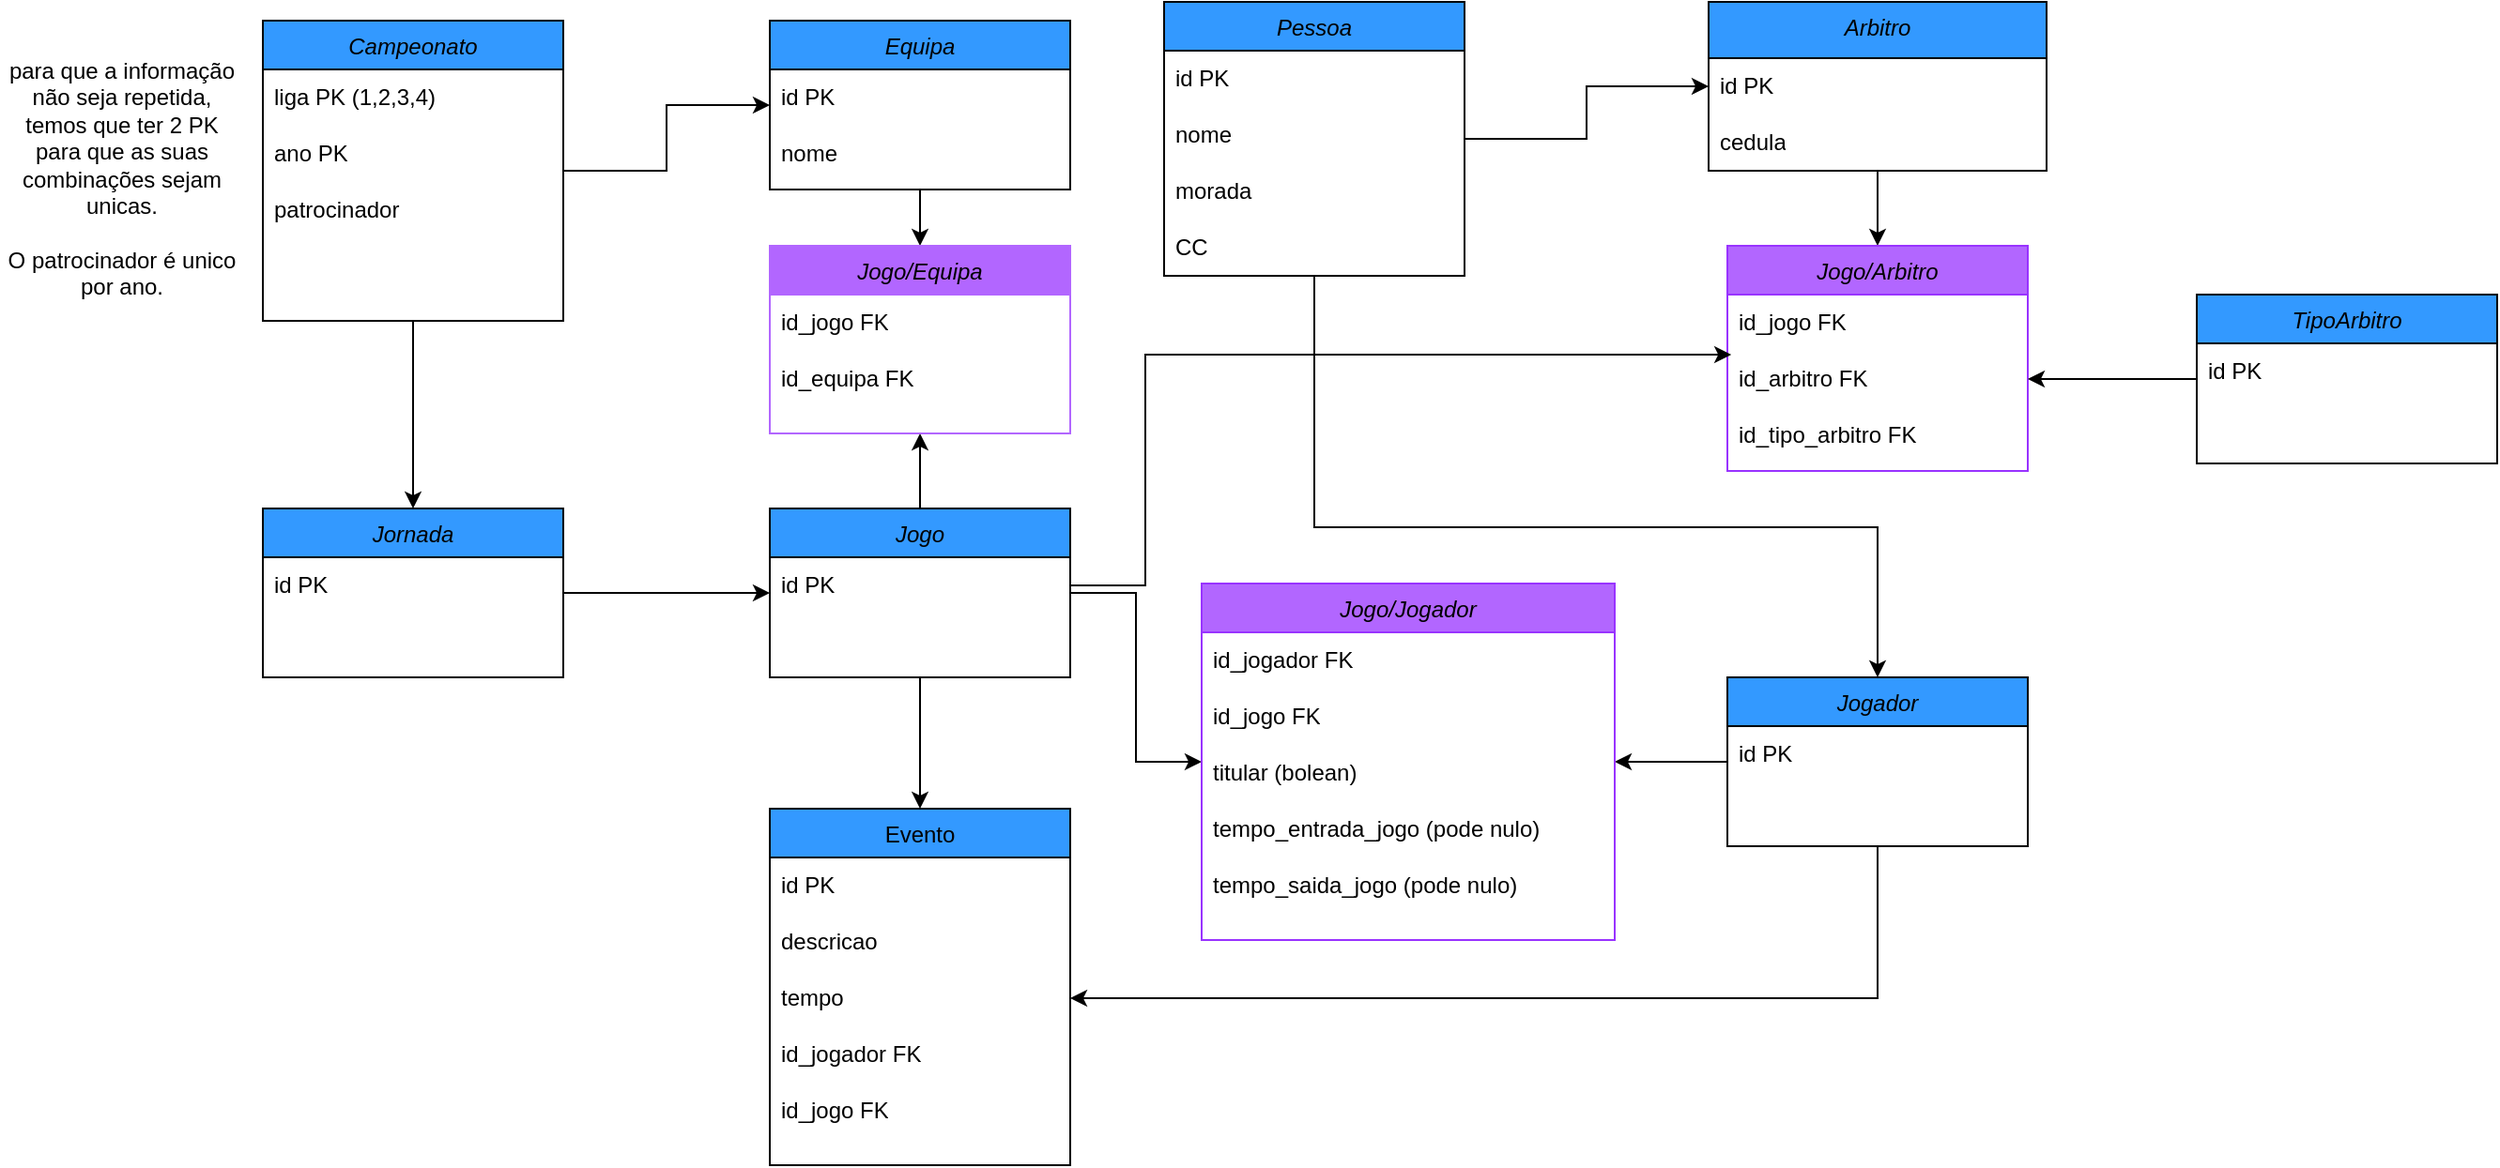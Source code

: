 <mxfile version="22.0.0" type="onedrive">
  <diagram id="C5RBs43oDa-KdzZeNtuy" name="Page-1">
    <mxGraphModel grid="1" page="1" gridSize="10" guides="1" tooltips="1" connect="1" arrows="1" fold="1" pageScale="1" pageWidth="827" pageHeight="1169" math="0" shadow="0">
      <root>
        <mxCell id="WIyWlLk6GJQsqaUBKTNV-0" />
        <mxCell id="WIyWlLk6GJQsqaUBKTNV-1" parent="WIyWlLk6GJQsqaUBKTNV-0" />
        <mxCell id="hO6Tx1TdacrwqpcjCj2V-28" style="edgeStyle=orthogonalEdgeStyle;rounded=0;orthogonalLoop=1;jettySize=auto;html=1;exitX=1;exitY=0.5;exitDx=0;exitDy=0;entryX=0;entryY=0.5;entryDx=0;entryDy=0;fillColor=#3399FF;" edge="1" parent="WIyWlLk6GJQsqaUBKTNV-1" source="zkfFHV4jXpPFQw0GAbJ--0" target="hO6Tx1TdacrwqpcjCj2V-1">
          <mxGeometry relative="1" as="geometry" />
        </mxCell>
        <mxCell id="hO6Tx1TdacrwqpcjCj2V-29" style="edgeStyle=orthogonalEdgeStyle;rounded=0;orthogonalLoop=1;jettySize=auto;html=1;exitX=0.5;exitY=1;exitDx=0;exitDy=0;fillColor=#3399FF;" edge="1" parent="WIyWlLk6GJQsqaUBKTNV-1" source="zkfFHV4jXpPFQw0GAbJ--0" target="hO6Tx1TdacrwqpcjCj2V-5">
          <mxGeometry relative="1" as="geometry" />
        </mxCell>
        <mxCell id="zkfFHV4jXpPFQw0GAbJ--0" value="Campeonato" style="swimlane;fontStyle=2;align=center;verticalAlign=top;childLayout=stackLayout;horizontal=1;startSize=26;horizontalStack=0;resizeParent=1;resizeLast=0;collapsible=1;marginBottom=0;rounded=0;shadow=0;strokeWidth=1;fillColor=#3399FF;" vertex="1" parent="WIyWlLk6GJQsqaUBKTNV-1">
          <mxGeometry x="100" y="30" width="160" height="160" as="geometry">
            <mxRectangle x="230" y="140" width="160" height="26" as="alternateBounds" />
          </mxGeometry>
        </mxCell>
        <mxCell id="WCB1Jy_QTURTfcw8lZ1A-52" value="&lt;div&gt;liga PK (1,2,3,4)&lt;/div&gt;" style="text;align=left;verticalAlign=middle;spacingLeft=4;spacingRight=4;overflow=hidden;points=[[0,0.5],[1,0.5]];portConstraint=eastwest;rotatable=0;whiteSpace=wrap;html=1;" vertex="1" parent="zkfFHV4jXpPFQw0GAbJ--0">
          <mxGeometry y="26" width="160" height="30" as="geometry" />
        </mxCell>
        <mxCell id="WCB1Jy_QTURTfcw8lZ1A-53" value="ano PK" style="text;align=left;verticalAlign=middle;spacingLeft=4;spacingRight=4;overflow=hidden;points=[[0,0.5],[1,0.5]];portConstraint=eastwest;rotatable=0;whiteSpace=wrap;html=1;" vertex="1" parent="zkfFHV4jXpPFQw0GAbJ--0">
          <mxGeometry y="56" width="160" height="30" as="geometry" />
        </mxCell>
        <mxCell id="WCB1Jy_QTURTfcw8lZ1A-54" value="patrocinador" style="text;align=left;verticalAlign=middle;spacingLeft=4;spacingRight=4;overflow=hidden;points=[[0,0.5],[1,0.5]];portConstraint=eastwest;rotatable=0;whiteSpace=wrap;html=1;" vertex="1" parent="zkfFHV4jXpPFQw0GAbJ--0">
          <mxGeometry y="86" width="160" height="30" as="geometry" />
        </mxCell>
        <mxCell id="hO6Tx1TdacrwqpcjCj2V-36" style="edgeStyle=orthogonalEdgeStyle;rounded=0;orthogonalLoop=1;jettySize=auto;html=1;exitX=0.5;exitY=1;exitDx=0;exitDy=0;entryX=0.5;entryY=0;entryDx=0;entryDy=0;fillColor=#3399FF;" edge="1" parent="WIyWlLk6GJQsqaUBKTNV-1" source="hO6Tx1TdacrwqpcjCj2V-1" target="hO6Tx1TdacrwqpcjCj2V-12">
          <mxGeometry relative="1" as="geometry" />
        </mxCell>
        <mxCell id="hO6Tx1TdacrwqpcjCj2V-1" value="Equipa" style="swimlane;fontStyle=2;align=center;verticalAlign=top;childLayout=stackLayout;horizontal=1;startSize=26;horizontalStack=0;resizeParent=1;resizeLast=0;collapsible=1;marginBottom=0;rounded=0;shadow=0;strokeWidth=1;fillColor=#3399FF;" vertex="1" parent="WIyWlLk6GJQsqaUBKTNV-1">
          <mxGeometry x="370" y="30" width="160" height="90" as="geometry">
            <mxRectangle x="230" y="140" width="160" height="26" as="alternateBounds" />
          </mxGeometry>
        </mxCell>
        <mxCell id="WCB1Jy_QTURTfcw8lZ1A-10" value="id PK" style="text;align=left;verticalAlign=middle;spacingLeft=4;spacingRight=4;overflow=hidden;points=[[0,0.5],[1,0.5]];portConstraint=eastwest;rotatable=0;whiteSpace=wrap;html=1;" vertex="1" parent="hO6Tx1TdacrwqpcjCj2V-1">
          <mxGeometry y="26" width="160" height="30" as="geometry" />
        </mxCell>
        <mxCell id="WCB1Jy_QTURTfcw8lZ1A-30" value="nome" style="text;align=left;verticalAlign=middle;spacingLeft=4;spacingRight=4;overflow=hidden;points=[[0,0.5],[1,0.5]];portConstraint=eastwest;rotatable=0;whiteSpace=wrap;html=1;" vertex="1" parent="hO6Tx1TdacrwqpcjCj2V-1">
          <mxGeometry y="56" width="160" height="30" as="geometry" />
        </mxCell>
        <mxCell id="hO6Tx1TdacrwqpcjCj2V-48" style="edgeStyle=orthogonalEdgeStyle;rounded=0;orthogonalLoop=1;jettySize=auto;html=1;exitX=0.5;exitY=1;exitDx=0;exitDy=0;entryX=1;entryY=0.5;entryDx=0;entryDy=0;fillColor=#3399FF;" edge="1" parent="WIyWlLk6GJQsqaUBKTNV-1" source="hO6Tx1TdacrwqpcjCj2V-2" target="hO6Tx1TdacrwqpcjCj2V-44">
          <mxGeometry relative="1" as="geometry" />
        </mxCell>
        <mxCell id="WCB1Jy_QTURTfcw8lZ1A-1" style="edgeStyle=orthogonalEdgeStyle;rounded=0;orthogonalLoop=1;jettySize=auto;html=1;exitX=0;exitY=0.5;exitDx=0;exitDy=0;entryX=1;entryY=0.5;entryDx=0;entryDy=0;fillColor=#3399FF;" edge="1" parent="WIyWlLk6GJQsqaUBKTNV-1" source="hO6Tx1TdacrwqpcjCj2V-2" target="WCB1Jy_QTURTfcw8lZ1A-0">
          <mxGeometry relative="1" as="geometry" />
        </mxCell>
        <mxCell id="hO6Tx1TdacrwqpcjCj2V-2" value="Jogador" style="swimlane;fontStyle=2;align=center;verticalAlign=top;childLayout=stackLayout;horizontal=1;startSize=26;horizontalStack=0;resizeParent=1;resizeLast=0;collapsible=1;marginBottom=0;rounded=0;shadow=0;strokeWidth=1;fillColor=#3399FF;" vertex="1" parent="WIyWlLk6GJQsqaUBKTNV-1">
          <mxGeometry x="880" y="380" width="160" height="90" as="geometry">
            <mxRectangle x="230" y="140" width="160" height="26" as="alternateBounds" />
          </mxGeometry>
        </mxCell>
        <mxCell id="WCB1Jy_QTURTfcw8lZ1A-7" value="id PK" style="text;align=left;verticalAlign=middle;spacingLeft=4;spacingRight=4;overflow=hidden;points=[[0,0.5],[1,0.5]];portConstraint=eastwest;rotatable=0;whiteSpace=wrap;html=1;" vertex="1" parent="hO6Tx1TdacrwqpcjCj2V-2">
          <mxGeometry y="26" width="160" height="30" as="geometry" />
        </mxCell>
        <mxCell id="hO6Tx1TdacrwqpcjCj2V-31" style="edgeStyle=orthogonalEdgeStyle;rounded=0;orthogonalLoop=1;jettySize=auto;html=1;exitX=0.5;exitY=1;exitDx=0;exitDy=0;fillColor=#3399FF;" edge="1" parent="WIyWlLk6GJQsqaUBKTNV-1" source="hO6Tx1TdacrwqpcjCj2V-3" target="hO6Tx1TdacrwqpcjCj2V-4">
          <mxGeometry relative="1" as="geometry" />
        </mxCell>
        <mxCell id="hO6Tx1TdacrwqpcjCj2V-37" style="edgeStyle=orthogonalEdgeStyle;rounded=0;orthogonalLoop=1;jettySize=auto;html=1;exitX=0.5;exitY=0;exitDx=0;exitDy=0;entryX=0.5;entryY=1;entryDx=0;entryDy=0;fillColor=#3399FF;" edge="1" parent="WIyWlLk6GJQsqaUBKTNV-1" source="hO6Tx1TdacrwqpcjCj2V-3" target="hO6Tx1TdacrwqpcjCj2V-12">
          <mxGeometry relative="1" as="geometry" />
        </mxCell>
        <mxCell id="WCB1Jy_QTURTfcw8lZ1A-2" style="edgeStyle=orthogonalEdgeStyle;rounded=0;orthogonalLoop=1;jettySize=auto;html=1;exitX=1;exitY=0.5;exitDx=0;exitDy=0;entryX=0;entryY=0.5;entryDx=0;entryDy=0;fillColor=#3399FF;" edge="1" parent="WIyWlLk6GJQsqaUBKTNV-1" source="hO6Tx1TdacrwqpcjCj2V-3" target="WCB1Jy_QTURTfcw8lZ1A-0">
          <mxGeometry relative="1" as="geometry" />
        </mxCell>
        <mxCell id="hO6Tx1TdacrwqpcjCj2V-3" value="Jogo" style="swimlane;fontStyle=2;align=center;verticalAlign=top;childLayout=stackLayout;horizontal=1;startSize=26;horizontalStack=0;resizeParent=1;resizeLast=0;collapsible=1;marginBottom=0;rounded=0;shadow=0;strokeWidth=1;fillColor=#3399FF;" vertex="1" parent="WIyWlLk6GJQsqaUBKTNV-1">
          <mxGeometry x="370" y="290" width="160" height="90" as="geometry">
            <mxRectangle x="230" y="140" width="160" height="26" as="alternateBounds" />
          </mxGeometry>
        </mxCell>
        <mxCell id="WCB1Jy_QTURTfcw8lZ1A-6" value="id PK" style="text;align=left;verticalAlign=middle;spacingLeft=4;spacingRight=4;overflow=hidden;points=[[0,0.5],[1,0.5]];portConstraint=eastwest;rotatable=0;whiteSpace=wrap;html=1;" vertex="1" parent="hO6Tx1TdacrwqpcjCj2V-3">
          <mxGeometry y="26" width="160" height="30" as="geometry" />
        </mxCell>
        <mxCell id="hO6Tx1TdacrwqpcjCj2V-4" value="Evento" style="swimlane;fontStyle=0;align=center;verticalAlign=top;childLayout=stackLayout;horizontal=1;startSize=26;horizontalStack=0;resizeParent=1;resizeLast=0;collapsible=1;marginBottom=0;rounded=0;shadow=0;strokeWidth=1;fillColor=#3399FF;" vertex="1" parent="WIyWlLk6GJQsqaUBKTNV-1">
          <mxGeometry x="370" y="450" width="160" height="190" as="geometry">
            <mxRectangle x="230" y="140" width="160" height="26" as="alternateBounds" />
          </mxGeometry>
        </mxCell>
        <mxCell id="hO6Tx1TdacrwqpcjCj2V-40" value="id PK" style="text;align=left;verticalAlign=middle;spacingLeft=4;spacingRight=4;overflow=hidden;points=[[0,0.5],[1,0.5]];portConstraint=eastwest;rotatable=0;whiteSpace=wrap;html=1;" vertex="1" parent="hO6Tx1TdacrwqpcjCj2V-4">
          <mxGeometry y="26" width="160" height="30" as="geometry" />
        </mxCell>
        <mxCell id="hO6Tx1TdacrwqpcjCj2V-43" value="&lt;div&gt;descricao&lt;/div&gt;" style="text;align=left;verticalAlign=middle;spacingLeft=4;spacingRight=4;overflow=hidden;points=[[0,0.5],[1,0.5]];portConstraint=eastwest;rotatable=0;whiteSpace=wrap;html=1;" vertex="1" parent="hO6Tx1TdacrwqpcjCj2V-4">
          <mxGeometry y="56" width="160" height="30" as="geometry" />
        </mxCell>
        <mxCell id="hO6Tx1TdacrwqpcjCj2V-44" value="tempo" style="text;align=left;verticalAlign=middle;spacingLeft=4;spacingRight=4;overflow=hidden;points=[[0,0.5],[1,0.5]];portConstraint=eastwest;rotatable=0;whiteSpace=wrap;html=1;" vertex="1" parent="hO6Tx1TdacrwqpcjCj2V-4">
          <mxGeometry y="86" width="160" height="30" as="geometry" />
        </mxCell>
        <mxCell id="hO6Tx1TdacrwqpcjCj2V-45" value="id_jogador FK" style="text;strokeColor=none;fillColor=none;align=left;verticalAlign=middle;spacingLeft=4;spacingRight=4;overflow=hidden;points=[[0,0.5],[1,0.5]];portConstraint=eastwest;rotatable=0;whiteSpace=wrap;html=1;" vertex="1" parent="hO6Tx1TdacrwqpcjCj2V-4">
          <mxGeometry y="116" width="160" height="30" as="geometry" />
        </mxCell>
        <mxCell id="hO6Tx1TdacrwqpcjCj2V-47" value="&lt;div&gt;id_jogo FK&lt;/div&gt;" style="text;strokeColor=none;fillColor=none;align=left;verticalAlign=middle;spacingLeft=4;spacingRight=4;overflow=hidden;points=[[0,0.5],[1,0.5]];portConstraint=eastwest;rotatable=0;whiteSpace=wrap;html=1;" vertex="1" parent="hO6Tx1TdacrwqpcjCj2V-4">
          <mxGeometry y="146" width="160" height="30" as="geometry" />
        </mxCell>
        <mxCell id="hO6Tx1TdacrwqpcjCj2V-30" style="edgeStyle=orthogonalEdgeStyle;rounded=0;orthogonalLoop=1;jettySize=auto;html=1;exitX=1;exitY=0.5;exitDx=0;exitDy=0;entryX=0;entryY=0.5;entryDx=0;entryDy=0;fillColor=#3399FF;" edge="1" parent="WIyWlLk6GJQsqaUBKTNV-1" source="hO6Tx1TdacrwqpcjCj2V-5" target="hO6Tx1TdacrwqpcjCj2V-3">
          <mxGeometry relative="1" as="geometry" />
        </mxCell>
        <mxCell id="hO6Tx1TdacrwqpcjCj2V-5" value="Jornada" style="swimlane;fontStyle=2;align=center;verticalAlign=top;childLayout=stackLayout;horizontal=1;startSize=26;horizontalStack=0;resizeParent=1;resizeLast=0;collapsible=1;marginBottom=0;rounded=0;shadow=0;strokeWidth=1;fillColor=#3399FF;" vertex="1" parent="WIyWlLk6GJQsqaUBKTNV-1">
          <mxGeometry x="100" y="290" width="160" height="90" as="geometry">
            <mxRectangle x="230" y="140" width="160" height="26" as="alternateBounds" />
          </mxGeometry>
        </mxCell>
        <mxCell id="WCB1Jy_QTURTfcw8lZ1A-8" value="id PK" style="text;align=left;verticalAlign=middle;spacingLeft=4;spacingRight=4;overflow=hidden;points=[[0,0.5],[1,0.5]];portConstraint=eastwest;rotatable=0;whiteSpace=wrap;html=1;" vertex="1" parent="hO6Tx1TdacrwqpcjCj2V-5">
          <mxGeometry y="26" width="160" height="30" as="geometry" />
        </mxCell>
        <mxCell id="hO6Tx1TdacrwqpcjCj2V-12" value="Jogo/Equipa" style="swimlane;fontStyle=2;align=center;verticalAlign=top;childLayout=stackLayout;horizontal=1;startSize=26;horizontalStack=0;resizeParent=1;resizeLast=0;collapsible=1;marginBottom=0;rounded=0;shadow=0;strokeWidth=1;fillColor=#B266FF;strokeColor=#B266FF;fontColor=#000000;" vertex="1" parent="WIyWlLk6GJQsqaUBKTNV-1">
          <mxGeometry x="370" y="150" width="160" height="100" as="geometry">
            <mxRectangle x="230" y="140" width="160" height="26" as="alternateBounds" />
          </mxGeometry>
        </mxCell>
        <mxCell id="WCB1Jy_QTURTfcw8lZ1A-13" value="id_jogo FK" style="text;strokeColor=none;fillColor=none;align=left;verticalAlign=middle;spacingLeft=4;spacingRight=4;overflow=hidden;points=[[0,0.5],[1,0.5]];portConstraint=eastwest;rotatable=0;whiteSpace=wrap;html=1;" vertex="1" parent="hO6Tx1TdacrwqpcjCj2V-12">
          <mxGeometry y="26" width="160" height="30" as="geometry" />
        </mxCell>
        <mxCell id="WCB1Jy_QTURTfcw8lZ1A-14" value="id_equipa FK" style="text;strokeColor=none;fillColor=none;align=left;verticalAlign=middle;spacingLeft=4;spacingRight=4;overflow=hidden;points=[[0,0.5],[1,0.5]];portConstraint=eastwest;rotatable=0;whiteSpace=wrap;html=1;" vertex="1" parent="hO6Tx1TdacrwqpcjCj2V-12">
          <mxGeometry y="56" width="160" height="30" as="geometry" />
        </mxCell>
        <mxCell id="hO6Tx1TdacrwqpcjCj2V-34" style="edgeStyle=orthogonalEdgeStyle;rounded=0;orthogonalLoop=1;jettySize=auto;html=1;exitX=0.5;exitY=1;exitDx=0;exitDy=0;entryX=0.5;entryY=0;entryDx=0;entryDy=0;fillColor=#3399FF;" edge="1" parent="WIyWlLk6GJQsqaUBKTNV-1" source="hO6Tx1TdacrwqpcjCj2V-19" target="hO6Tx1TdacrwqpcjCj2V-2">
          <mxGeometry relative="1" as="geometry">
            <Array as="points">
              <mxPoint x="660" y="300" />
              <mxPoint x="960" y="300" />
            </Array>
          </mxGeometry>
        </mxCell>
        <mxCell id="hO6Tx1TdacrwqpcjCj2V-35" style="edgeStyle=orthogonalEdgeStyle;rounded=0;orthogonalLoop=1;jettySize=auto;html=1;exitX=1;exitY=0.5;exitDx=0;exitDy=0;entryX=0;entryY=0.5;entryDx=0;entryDy=0;fillColor=#3399FF;" edge="1" parent="WIyWlLk6GJQsqaUBKTNV-1" source="hO6Tx1TdacrwqpcjCj2V-19" target="hO6Tx1TdacrwqpcjCj2V-20">
          <mxGeometry relative="1" as="geometry" />
        </mxCell>
        <mxCell id="hO6Tx1TdacrwqpcjCj2V-19" value="Pessoa" style="swimlane;fontStyle=2;align=center;verticalAlign=top;childLayout=stackLayout;horizontal=1;startSize=26;horizontalStack=0;resizeParent=1;resizeLast=0;collapsible=1;marginBottom=0;rounded=0;shadow=0;strokeWidth=1;fillColor=#3399FF;" vertex="1" parent="WIyWlLk6GJQsqaUBKTNV-1">
          <mxGeometry x="580" y="20" width="160" height="146" as="geometry">
            <mxRectangle x="230" y="140" width="160" height="26" as="alternateBounds" />
          </mxGeometry>
        </mxCell>
        <mxCell id="WCB1Jy_QTURTfcw8lZ1A-9" value="id PK" style="text;align=left;verticalAlign=middle;spacingLeft=4;spacingRight=4;overflow=hidden;points=[[0,0.5],[1,0.5]];portConstraint=eastwest;rotatable=0;whiteSpace=wrap;html=1;" vertex="1" parent="hO6Tx1TdacrwqpcjCj2V-19">
          <mxGeometry y="26" width="160" height="30" as="geometry" />
        </mxCell>
        <mxCell id="WCB1Jy_QTURTfcw8lZ1A-31" value="nome" style="text;align=left;verticalAlign=middle;spacingLeft=4;spacingRight=4;overflow=hidden;points=[[0,0.5],[1,0.5]];portConstraint=eastwest;rotatable=0;whiteSpace=wrap;html=1;" vertex="1" parent="hO6Tx1TdacrwqpcjCj2V-19">
          <mxGeometry y="56" width="160" height="30" as="geometry" />
        </mxCell>
        <mxCell id="WCB1Jy_QTURTfcw8lZ1A-32" value="morada" style="text;align=left;verticalAlign=middle;spacingLeft=4;spacingRight=4;overflow=hidden;points=[[0,0.5],[1,0.5]];portConstraint=eastwest;rotatable=0;whiteSpace=wrap;html=1;" vertex="1" parent="hO6Tx1TdacrwqpcjCj2V-19">
          <mxGeometry y="86" width="160" height="30" as="geometry" />
        </mxCell>
        <mxCell id="WCB1Jy_QTURTfcw8lZ1A-33" value="CC" style="text;align=left;verticalAlign=middle;spacingLeft=4;spacingRight=4;overflow=hidden;points=[[0,0.5],[1,0.5]];portConstraint=eastwest;rotatable=0;whiteSpace=wrap;html=1;" vertex="1" parent="hO6Tx1TdacrwqpcjCj2V-19">
          <mxGeometry y="116" width="160" height="30" as="geometry" />
        </mxCell>
        <mxCell id="WCB1Jy_QTURTfcw8lZ1A-22" style="edgeStyle=orthogonalEdgeStyle;rounded=0;orthogonalLoop=1;jettySize=auto;html=1;exitX=0.5;exitY=1;exitDx=0;exitDy=0;entryX=0.5;entryY=0;entryDx=0;entryDy=0;" edge="1" parent="WIyWlLk6GJQsqaUBKTNV-1" source="hO6Tx1TdacrwqpcjCj2V-20" target="WCB1Jy_QTURTfcw8lZ1A-17">
          <mxGeometry relative="1" as="geometry" />
        </mxCell>
        <mxCell id="hO6Tx1TdacrwqpcjCj2V-20" value="Arbitro" style="swimlane;fontStyle=2;align=center;verticalAlign=top;childLayout=stackLayout;horizontal=1;startSize=30;horizontalStack=0;resizeParent=1;resizeLast=0;collapsible=1;marginBottom=0;rounded=0;shadow=0;strokeWidth=1;fillColor=#3399FF;" vertex="1" parent="WIyWlLk6GJQsqaUBKTNV-1">
          <mxGeometry x="870" y="20" width="180" height="90" as="geometry">
            <mxRectangle x="230" y="140" width="160" height="26" as="alternateBounds" />
          </mxGeometry>
        </mxCell>
        <mxCell id="WCB1Jy_QTURTfcw8lZ1A-11" value="id PK" style="text;align=left;verticalAlign=middle;spacingLeft=4;spacingRight=4;overflow=hidden;points=[[0,0.5],[1,0.5]];portConstraint=eastwest;rotatable=0;whiteSpace=wrap;html=1;" vertex="1" parent="hO6Tx1TdacrwqpcjCj2V-20">
          <mxGeometry y="30" width="180" height="30" as="geometry" />
        </mxCell>
        <mxCell id="WCB1Jy_QTURTfcw8lZ1A-34" value="cedula" style="text;align=left;verticalAlign=middle;spacingLeft=4;spacingRight=4;overflow=hidden;points=[[0,0.5],[1,0.5]];portConstraint=eastwest;rotatable=0;whiteSpace=wrap;html=1;" vertex="1" parent="hO6Tx1TdacrwqpcjCj2V-20">
          <mxGeometry y="60" width="180" height="30" as="geometry" />
        </mxCell>
        <mxCell id="WCB1Jy_QTURTfcw8lZ1A-0" value="Jogo/Jogador" style="swimlane;fontStyle=2;align=center;verticalAlign=top;childLayout=stackLayout;horizontal=1;startSize=26;horizontalStack=0;resizeParent=1;resizeLast=0;collapsible=1;marginBottom=0;rounded=0;shadow=0;strokeWidth=1;fillColor=#B266FF;strokeColor=#9933FF;fontColor=#000000;" vertex="1" parent="WIyWlLk6GJQsqaUBKTNV-1">
          <mxGeometry x="600" y="330" width="220" height="190" as="geometry">
            <mxRectangle x="230" y="140" width="160" height="26" as="alternateBounds" />
          </mxGeometry>
        </mxCell>
        <mxCell id="WCB1Jy_QTURTfcw8lZ1A-3" value="id_jogador FK" style="text;strokeColor=none;fillColor=none;align=left;verticalAlign=middle;spacingLeft=4;spacingRight=4;overflow=hidden;points=[[0,0.5],[1,0.5]];portConstraint=eastwest;rotatable=0;whiteSpace=wrap;html=1;" vertex="1" parent="WCB1Jy_QTURTfcw8lZ1A-0">
          <mxGeometry y="26" width="220" height="30" as="geometry" />
        </mxCell>
        <mxCell id="WCB1Jy_QTURTfcw8lZ1A-4" value="id_jogo FK" style="text;strokeColor=none;fillColor=none;align=left;verticalAlign=middle;spacingLeft=4;spacingRight=4;overflow=hidden;points=[[0,0.5],[1,0.5]];portConstraint=eastwest;rotatable=0;whiteSpace=wrap;html=1;" vertex="1" parent="WCB1Jy_QTURTfcw8lZ1A-0">
          <mxGeometry y="56" width="220" height="30" as="geometry" />
        </mxCell>
        <mxCell id="WCB1Jy_QTURTfcw8lZ1A-15" value="titular (bolean)" style="text;strokeColor=none;fillColor=none;align=left;verticalAlign=middle;spacingLeft=4;spacingRight=4;overflow=hidden;points=[[0,0.5],[1,0.5]];portConstraint=eastwest;rotatable=0;whiteSpace=wrap;html=1;" vertex="1" parent="WCB1Jy_QTURTfcw8lZ1A-0">
          <mxGeometry y="86" width="220" height="30" as="geometry" />
        </mxCell>
        <mxCell id="WCB1Jy_QTURTfcw8lZ1A-16" value="tempo_entrada_jogo (pode nulo)" style="text;strokeColor=none;fillColor=none;align=left;verticalAlign=middle;spacingLeft=4;spacingRight=4;overflow=hidden;points=[[0,0.5],[1,0.5]];portConstraint=eastwest;rotatable=0;whiteSpace=wrap;html=1;" vertex="1" parent="WCB1Jy_QTURTfcw8lZ1A-0">
          <mxGeometry y="116" width="220" height="30" as="geometry" />
        </mxCell>
        <mxCell id="WCB1Jy_QTURTfcw8lZ1A-29" value="tempo_saida_jogo (pode nulo)" style="text;strokeColor=none;fillColor=none;align=left;verticalAlign=middle;spacingLeft=4;spacingRight=4;overflow=hidden;points=[[0,0.5],[1,0.5]];portConstraint=eastwest;rotatable=0;whiteSpace=wrap;html=1;" vertex="1" parent="WCB1Jy_QTURTfcw8lZ1A-0">
          <mxGeometry y="146" width="220" height="30" as="geometry" />
        </mxCell>
        <mxCell id="WCB1Jy_QTURTfcw8lZ1A-17" value="Jogo/Arbitro" style="swimlane;fontStyle=2;align=center;verticalAlign=top;childLayout=stackLayout;horizontal=1;startSize=26;horizontalStack=0;resizeParent=1;resizeLast=0;collapsible=1;marginBottom=0;rounded=0;shadow=0;strokeWidth=1;fillColor=#B266FF;strokeColor=#9933FF;fontColor=#000000;" vertex="1" parent="WIyWlLk6GJQsqaUBKTNV-1">
          <mxGeometry x="880" y="150" width="160" height="120" as="geometry">
            <mxRectangle x="230" y="140" width="160" height="26" as="alternateBounds" />
          </mxGeometry>
        </mxCell>
        <mxCell id="WCB1Jy_QTURTfcw8lZ1A-18" value="id_jogo FK" style="text;strokeColor=none;fillColor=none;align=left;verticalAlign=middle;spacingLeft=4;spacingRight=4;overflow=hidden;points=[[0,0.5],[1,0.5]];portConstraint=eastwest;rotatable=0;whiteSpace=wrap;html=1;" vertex="1" parent="WCB1Jy_QTURTfcw8lZ1A-17">
          <mxGeometry y="26" width="160" height="30" as="geometry" />
        </mxCell>
        <mxCell id="WCB1Jy_QTURTfcw8lZ1A-19" value="id_arbitro FK" style="text;strokeColor=none;fillColor=none;align=left;verticalAlign=middle;spacingLeft=4;spacingRight=4;overflow=hidden;points=[[0,0.5],[1,0.5]];portConstraint=eastwest;rotatable=0;whiteSpace=wrap;html=1;" vertex="1" parent="WCB1Jy_QTURTfcw8lZ1A-17">
          <mxGeometry y="56" width="160" height="30" as="geometry" />
        </mxCell>
        <mxCell id="WCB1Jy_QTURTfcw8lZ1A-24" value="id_tipo_arbitro FK" style="text;strokeColor=none;fillColor=none;align=left;verticalAlign=middle;spacingLeft=4;spacingRight=4;overflow=hidden;points=[[0,0.5],[1,0.5]];portConstraint=eastwest;rotatable=0;whiteSpace=wrap;html=1;" vertex="1" parent="WCB1Jy_QTURTfcw8lZ1A-17">
          <mxGeometry y="86" width="160" height="30" as="geometry" />
        </mxCell>
        <mxCell id="WCB1Jy_QTURTfcw8lZ1A-23" style="edgeStyle=orthogonalEdgeStyle;rounded=0;orthogonalLoop=1;jettySize=auto;html=1;exitX=1;exitY=0.5;exitDx=0;exitDy=0;entryX=0.013;entryY=0.067;entryDx=0;entryDy=0;entryPerimeter=0;" edge="1" parent="WIyWlLk6GJQsqaUBKTNV-1" source="WCB1Jy_QTURTfcw8lZ1A-6" target="WCB1Jy_QTURTfcw8lZ1A-19">
          <mxGeometry relative="1" as="geometry">
            <Array as="points">
              <mxPoint x="570" y="331" />
              <mxPoint x="570" y="208" />
            </Array>
          </mxGeometry>
        </mxCell>
        <mxCell id="WCB1Jy_QTURTfcw8lZ1A-27" style="edgeStyle=orthogonalEdgeStyle;rounded=0;orthogonalLoop=1;jettySize=auto;html=1;exitX=0;exitY=0.5;exitDx=0;exitDy=0;entryX=1;entryY=0.5;entryDx=0;entryDy=0;" edge="1" parent="WIyWlLk6GJQsqaUBKTNV-1" source="WCB1Jy_QTURTfcw8lZ1A-25" target="WCB1Jy_QTURTfcw8lZ1A-19">
          <mxGeometry relative="1" as="geometry" />
        </mxCell>
        <mxCell id="WCB1Jy_QTURTfcw8lZ1A-25" value="TipoArbitro" style="swimlane;fontStyle=2;align=center;verticalAlign=top;childLayout=stackLayout;horizontal=1;startSize=26;horizontalStack=0;resizeParent=1;resizeLast=0;collapsible=1;marginBottom=0;rounded=0;shadow=0;strokeWidth=1;fillColor=#3399FF;" vertex="1" parent="WIyWlLk6GJQsqaUBKTNV-1">
          <mxGeometry x="1130" y="176" width="160" height="90" as="geometry">
            <mxRectangle x="230" y="140" width="160" height="26" as="alternateBounds" />
          </mxGeometry>
        </mxCell>
        <mxCell id="WCB1Jy_QTURTfcw8lZ1A-26" value="id PK" style="text;align=left;verticalAlign=middle;spacingLeft=4;spacingRight=4;overflow=hidden;points=[[0,0.5],[1,0.5]];portConstraint=eastwest;rotatable=0;whiteSpace=wrap;html=1;" vertex="1" parent="WCB1Jy_QTURTfcw8lZ1A-25">
          <mxGeometry y="26" width="160" height="30" as="geometry" />
        </mxCell>
        <mxCell id="WCB1Jy_QTURTfcw8lZ1A-55" value="&lt;div&gt;para que a informação não seja repetida, temos que ter 2 PK para que as suas combinações sejam unicas.&lt;/div&gt;&lt;div&gt;&lt;br&gt;&lt;/div&gt;&lt;div&gt;O patrocinador é unico por ano.&lt;br&gt;&lt;/div&gt;" style="text;html=1;strokeColor=none;fillColor=none;spacing=5;spacingTop=-20;whiteSpace=wrap;overflow=hidden;rounded=0;align=center;" vertex="1" parent="WIyWlLk6GJQsqaUBKTNV-1">
          <mxGeometry x="-40" y="60" width="130" height="120" as="geometry" />
        </mxCell>
      </root>
    </mxGraphModel>
  </diagram>
</mxfile>
